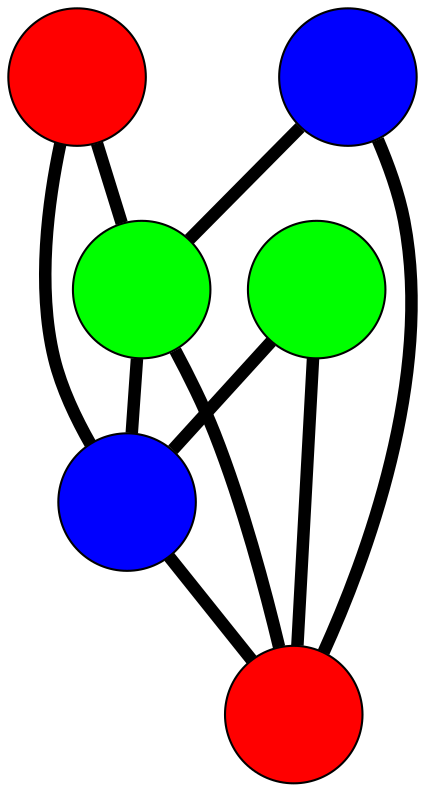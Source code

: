 graph G {
	graph [bb="-177.87,-155.7,152.56,136.3",
		overlap=false,
		sep=0.0,
		splines=true
	];
	node [color=black,
		fixedsize=true,
		fontname="Latin Modern Math",
		fontsize=42,
		height=.92,
		label="\N",
		penwidth=1,
		shape=circle,
		width=.92
	];
	edge [color=black,
		penwidth=6,
		style=bold
	];
	0	 [fillcolor=red,
		height=0.91667,
		label="",
		pos="-55.571,-80.524",
		style=filled,
		width=0.91667];
	3	 [fillcolor=green,
		height=0.91667,
		label="",
		pos="-9.9885,103.3",
		style=filled,
		width=0.91667];
	0 -- 3	 [pos="-52.536,-47.558 -51.01,-34.696 -48.83,-19.885 -45.824,-6.6365 -39.649,20.575 -29.615,50.647 -21.733,72.451"];
	4	 [fillcolor=blue,
		height=0.91667,
		label="",
		pos="103.69,7.6197",
		style=filled,
		width=0.91667];
	0 -- 4	 [pos="-26.36,-64.357 2.3764,-48.453 45.994,-24.313 74.666,-8.4447"];
	1	 [fillcolor=blue,
		height=0.91667,
		label="",
		pos="-144.87,98.821",
		style=filled,
		width=0.91667];
	1 -- 3	 [pos="-111.87,99.916 -90.97,100.61 -64.035,101.5 -43.11,102.2"];
	5	 [fillcolor=red,
		height=0.91667,
		label="",
		pos="-12.824,-6.5162",
		style=filled,
		width=0.91667];
	1 -- 5	 [pos="-118.78,78.01 -95.629,59.543 -61.989,32.706 -38.857,14.252"];
	2	 [fillcolor=green,
		height=0.91667,
		label="",
		pos="119.56,-122.7",
		style=filled,
		width=0.91667];
	2 -- 4	 [pos="115.55,-89.814 113.15,-70.059 110.1,-45.008 107.69,-25.255"];
	2 -- 5	 [pos="94.657,-100.85 71.139,-80.206 36.042,-49.403 12.414,-28.666"];
	3 -- 4	 [pos="15.524,81.826 34.246,66.069 59.563,44.761 78.265,29.02"];
	3 -- 5	 [pos="-10.847,70.052 -11.202,56.29 -11.613,40.367 -11.968,26.617"];
	4 -- 5	 [pos="70.926,3.6444 55.041,1.7172 36.006,-0.59211 20.1,-2.5218"];
}
